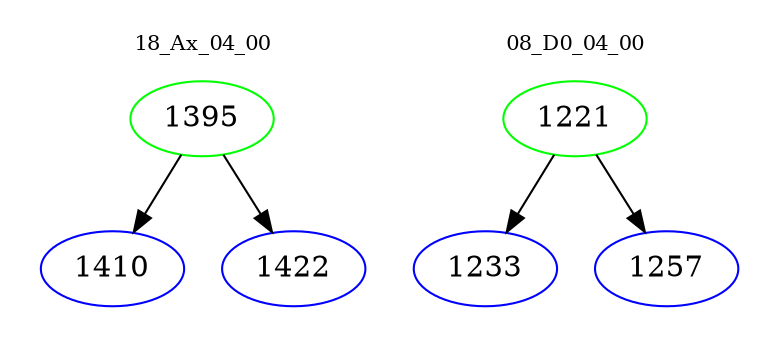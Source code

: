 digraph{
subgraph cluster_0 {
color = white
label = "18_Ax_04_00";
fontsize=10;
T0_1395 [label="1395", color="green"]
T0_1395 -> T0_1410 [color="black"]
T0_1410 [label="1410", color="blue"]
T0_1395 -> T0_1422 [color="black"]
T0_1422 [label="1422", color="blue"]
}
subgraph cluster_1 {
color = white
label = "08_D0_04_00";
fontsize=10;
T1_1221 [label="1221", color="green"]
T1_1221 -> T1_1233 [color="black"]
T1_1233 [label="1233", color="blue"]
T1_1221 -> T1_1257 [color="black"]
T1_1257 [label="1257", color="blue"]
}
}
